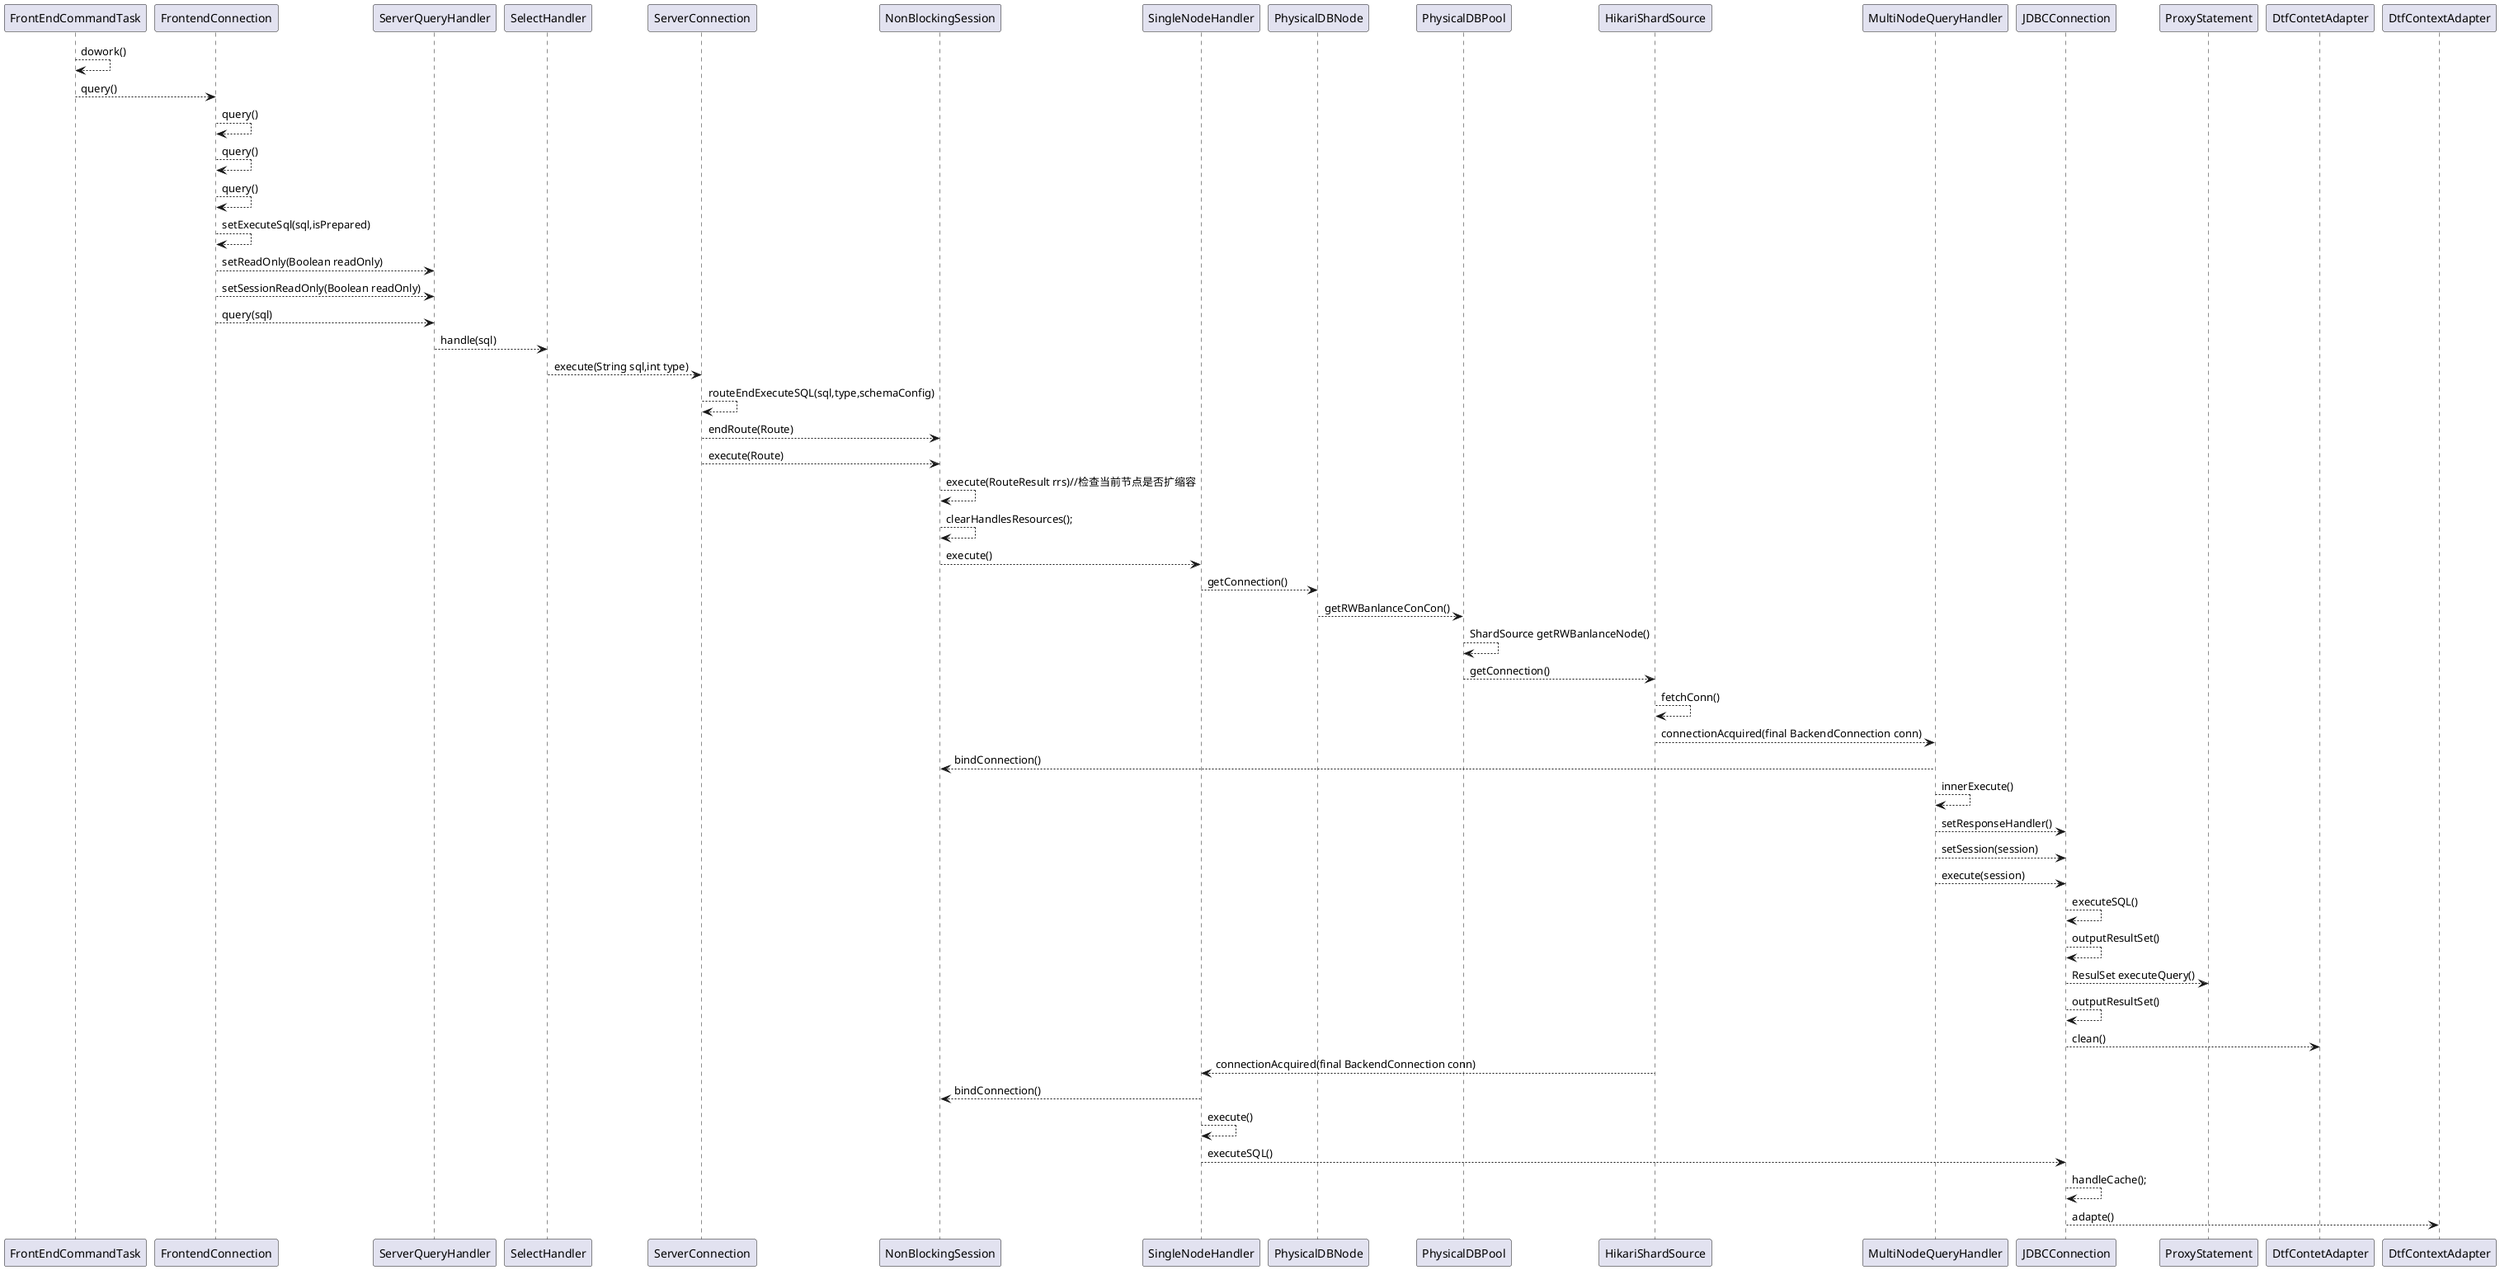 @startuml

FrontEndCommandTask --> FrontEndCommandTask:dowork()
FrontEndCommandTask --> FrontendConnection:query()

FrontendConnection --> FrontendConnection: query()
FrontendConnection --> FrontendConnection: query()

FrontendConnection --> FrontendConnection: query()
FrontendConnection --> FrontendConnection: setExecuteSql(sql,isPrepared)

FrontendConnection -->ServerQueryHandler:setReadOnly(Boolean readOnly)
FrontendConnection -->ServerQueryHandler:setSessionReadOnly(Boolean readOnly)
FrontendConnection -->ServerQueryHandler:query(sql)

ServerQueryHandler-->SelectHandler:handle(sql)
SelectHandler-->ServerConnection:execute(String sql,int type)

ServerConnection-->ServerConnection:routeEndExecuteSQL(sql,type,schemaConfig)
ServerConnection-->NonBlockingSession:endRoute(Route)
ServerConnection-->NonBlockingSession:execute(Route)
NonBlockingSession-->NonBlockingSession:execute(RouteResult rrs)//检查当前节点是否扩缩容
NonBlockingSession-->NonBlockingSession:clearHandlesResources();
NonBlockingSession-->SingleNodeHandler:execute()
SingleNodeHandler-->PhysicalDBNode:getConnection()
PhysicalDBNode-->PhysicalDBPool:getRWBanlanceConCon()
PhysicalDBPool-->PhysicalDBPool: ShardSource getRWBanlanceNode()
PhysicalDBPool-->HikariShardSource:getConnection()
HikariShardSource-->HikariShardSource:fetchConn()
HikariShardSource-->MultiNodeQueryHandler:connectionAcquired(final BackendConnection conn)
MultiNodeQueryHandler-->NonBlockingSession:bindConnection()
MultiNodeQueryHandler-->MultiNodeQueryHandler:innerExecute()
MultiNodeQueryHandler-->JDBCConnection:setResponseHandler()
MultiNodeQueryHandler-->JDBCConnection:setSession(session)
MultiNodeQueryHandler-->JDBCConnection:execute(session)
JDBCConnection-->JDBCConnection:executeSQL()
JDBCConnection-->JDBCConnection:outputResultSet()
JDBCConnection-->ProxyStatement:ResulSet executeQuery()
JDBCConnection-->JDBCConnection:outputResultSet()
JDBCConnection-->DtfContetAdapter:clean()
HikariShardSource-->SingleNodeHandler:connectionAcquired(final BackendConnection conn)
SingleNodeHandler-->NonBlockingSession:bindConnection()
SingleNodeHandler-->SingleNodeHandler:execute()
SingleNodeHandler-->JDBCConnection:executeSQL()
JDBCConnection-->JDBCConnection:handleCache();
JDBCConnection-->DtfContextAdapter:adapte()
@enduml